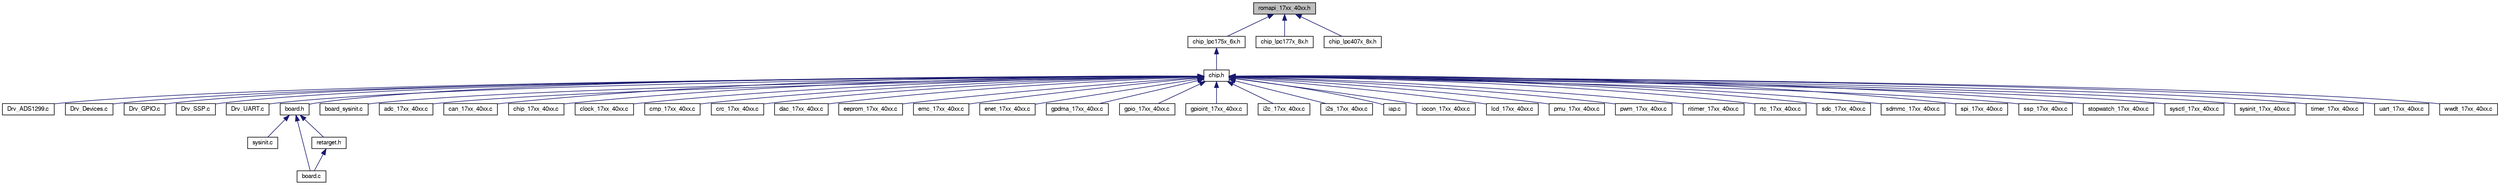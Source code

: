 digraph "romapi_17xx_40xx.h"
{
  edge [fontname="FreeSans",fontsize="10",labelfontname="FreeSans",labelfontsize="10"];
  node [fontname="FreeSans",fontsize="10",shape=record];
  Node1 [label="romapi_17xx_40xx.h",height=0.2,width=0.4,color="black", fillcolor="grey75", style="filled", fontcolor="black"];
  Node1 -> Node2 [dir="back",color="midnightblue",fontsize="10",style="solid"];
  Node2 [label="chip_lpc175x_6x.h",height=0.2,width=0.4,color="black", fillcolor="white", style="filled",URL="$chip__lpc175x__6x_8h.html"];
  Node2 -> Node3 [dir="back",color="midnightblue",fontsize="10",style="solid"];
  Node3 [label="chip.h",height=0.2,width=0.4,color="black", fillcolor="white", style="filled",URL="$chip_8h.html"];
  Node3 -> Node4 [dir="back",color="midnightblue",fontsize="10",style="solid"];
  Node4 [label="Drv_ADS1299.c",height=0.2,width=0.4,color="black", fillcolor="white", style="filled",URL="$Drv__ADS1299_8c.html"];
  Node3 -> Node5 [dir="back",color="midnightblue",fontsize="10",style="solid"];
  Node5 [label="Drv_Devices.c",height=0.2,width=0.4,color="black", fillcolor="white", style="filled",URL="$Drv__Devices_8c.html"];
  Node3 -> Node6 [dir="back",color="midnightblue",fontsize="10",style="solid"];
  Node6 [label="Drv_GPIO.c",height=0.2,width=0.4,color="black", fillcolor="white", style="filled",URL="$Drv__GPIO_8c.html"];
  Node3 -> Node7 [dir="back",color="midnightblue",fontsize="10",style="solid"];
  Node7 [label="Drv_SSP.c",height=0.2,width=0.4,color="black", fillcolor="white", style="filled",URL="$Drv__SSP_8c.html"];
  Node3 -> Node8 [dir="back",color="midnightblue",fontsize="10",style="solid"];
  Node8 [label="Drv_UART.c",height=0.2,width=0.4,color="black", fillcolor="white", style="filled",URL="$Drv__UART_8c.html"];
  Node3 -> Node9 [dir="back",color="midnightblue",fontsize="10",style="solid"];
  Node9 [label="board.h",height=0.2,width=0.4,color="black", fillcolor="white", style="filled",URL="$board_8h.html"];
  Node9 -> Node10 [dir="back",color="midnightblue",fontsize="10",style="solid"];
  Node10 [label="sysinit.c",height=0.2,width=0.4,color="black", fillcolor="white", style="filled",URL="$sysinit_8c.html"];
  Node9 -> Node11 [dir="back",color="midnightblue",fontsize="10",style="solid"];
  Node11 [label="board.c",height=0.2,width=0.4,color="black", fillcolor="white", style="filled",URL="$board_8c.html"];
  Node9 -> Node12 [dir="back",color="midnightblue",fontsize="10",style="solid"];
  Node12 [label="retarget.h",height=0.2,width=0.4,color="black", fillcolor="white", style="filled",URL="$retarget_8h.html"];
  Node12 -> Node11 [dir="back",color="midnightblue",fontsize="10",style="solid"];
  Node3 -> Node13 [dir="back",color="midnightblue",fontsize="10",style="solid"];
  Node13 [label="board_sysinit.c",height=0.2,width=0.4,color="black", fillcolor="white", style="filled",URL="$board__sysinit_8c.html"];
  Node3 -> Node14 [dir="back",color="midnightblue",fontsize="10",style="solid"];
  Node14 [label="adc_17xx_40xx.c",height=0.2,width=0.4,color="black", fillcolor="white", style="filled",URL="$adc__17xx__40xx_8c.html"];
  Node3 -> Node15 [dir="back",color="midnightblue",fontsize="10",style="solid"];
  Node15 [label="can_17xx_40xx.c",height=0.2,width=0.4,color="black", fillcolor="white", style="filled",URL="$can__17xx__40xx_8c.html"];
  Node3 -> Node16 [dir="back",color="midnightblue",fontsize="10",style="solid"];
  Node16 [label="chip_17xx_40xx.c",height=0.2,width=0.4,color="black", fillcolor="white", style="filled",URL="$chip__17xx__40xx_8c.html"];
  Node3 -> Node17 [dir="back",color="midnightblue",fontsize="10",style="solid"];
  Node17 [label="clock_17xx_40xx.c",height=0.2,width=0.4,color="black", fillcolor="white", style="filled",URL="$clock__17xx__40xx_8c.html"];
  Node3 -> Node18 [dir="back",color="midnightblue",fontsize="10",style="solid"];
  Node18 [label="cmp_17xx_40xx.c",height=0.2,width=0.4,color="black", fillcolor="white", style="filled",URL="$cmp__17xx__40xx_8c.html"];
  Node3 -> Node19 [dir="back",color="midnightblue",fontsize="10",style="solid"];
  Node19 [label="crc_17xx_40xx.c",height=0.2,width=0.4,color="black", fillcolor="white", style="filled",URL="$crc__17xx__40xx_8c.html"];
  Node3 -> Node20 [dir="back",color="midnightblue",fontsize="10",style="solid"];
  Node20 [label="dac_17xx_40xx.c",height=0.2,width=0.4,color="black", fillcolor="white", style="filled",URL="$dac__17xx__40xx_8c.html"];
  Node3 -> Node21 [dir="back",color="midnightblue",fontsize="10",style="solid"];
  Node21 [label="eeprom_17xx_40xx.c",height=0.2,width=0.4,color="black", fillcolor="white", style="filled",URL="$eeprom__17xx__40xx_8c.html"];
  Node3 -> Node22 [dir="back",color="midnightblue",fontsize="10",style="solid"];
  Node22 [label="emc_17xx_40xx.c",height=0.2,width=0.4,color="black", fillcolor="white", style="filled",URL="$emc__17xx__40xx_8c.html"];
  Node3 -> Node23 [dir="back",color="midnightblue",fontsize="10",style="solid"];
  Node23 [label="enet_17xx_40xx.c",height=0.2,width=0.4,color="black", fillcolor="white", style="filled",URL="$enet__17xx__40xx_8c.html"];
  Node3 -> Node24 [dir="back",color="midnightblue",fontsize="10",style="solid"];
  Node24 [label="gpdma_17xx_40xx.c",height=0.2,width=0.4,color="black", fillcolor="white", style="filled",URL="$gpdma__17xx__40xx_8c.html"];
  Node3 -> Node25 [dir="back",color="midnightblue",fontsize="10",style="solid"];
  Node25 [label="gpio_17xx_40xx.c",height=0.2,width=0.4,color="black", fillcolor="white", style="filled",URL="$gpio__17xx__40xx_8c.html"];
  Node3 -> Node26 [dir="back",color="midnightblue",fontsize="10",style="solid"];
  Node26 [label="gpioint_17xx_40xx.c",height=0.2,width=0.4,color="black", fillcolor="white", style="filled",URL="$gpioint__17xx__40xx_8c.html"];
  Node3 -> Node27 [dir="back",color="midnightblue",fontsize="10",style="solid"];
  Node27 [label="i2c_17xx_40xx.c",height=0.2,width=0.4,color="black", fillcolor="white", style="filled",URL="$i2c__17xx__40xx_8c.html"];
  Node3 -> Node28 [dir="back",color="midnightblue",fontsize="10",style="solid"];
  Node28 [label="i2s_17xx_40xx.c",height=0.2,width=0.4,color="black", fillcolor="white", style="filled",URL="$i2s__17xx__40xx_8c.html"];
  Node3 -> Node29 [dir="back",color="midnightblue",fontsize="10",style="solid"];
  Node29 [label="iap.c",height=0.2,width=0.4,color="black", fillcolor="white", style="filled",URL="$iap_8c.html"];
  Node3 -> Node30 [dir="back",color="midnightblue",fontsize="10",style="solid"];
  Node30 [label="iocon_17xx_40xx.c",height=0.2,width=0.4,color="black", fillcolor="white", style="filled",URL="$iocon__17xx__40xx_8c.html"];
  Node3 -> Node31 [dir="back",color="midnightblue",fontsize="10",style="solid"];
  Node31 [label="lcd_17xx_40xx.c",height=0.2,width=0.4,color="black", fillcolor="white", style="filled",URL="$lcd__17xx__40xx_8c.html"];
  Node3 -> Node32 [dir="back",color="midnightblue",fontsize="10",style="solid"];
  Node32 [label="pmu_17xx_40xx.c",height=0.2,width=0.4,color="black", fillcolor="white", style="filled",URL="$pmu__17xx__40xx_8c.html"];
  Node3 -> Node33 [dir="back",color="midnightblue",fontsize="10",style="solid"];
  Node33 [label="pwm_17xx_40xx.c",height=0.2,width=0.4,color="black", fillcolor="white", style="filled",URL="$pwm__17xx__40xx_8c.html"];
  Node3 -> Node34 [dir="back",color="midnightblue",fontsize="10",style="solid"];
  Node34 [label="ritimer_17xx_40xx.c",height=0.2,width=0.4,color="black", fillcolor="white", style="filled",URL="$ritimer__17xx__40xx_8c.html"];
  Node3 -> Node35 [dir="back",color="midnightblue",fontsize="10",style="solid"];
  Node35 [label="rtc_17xx_40xx.c",height=0.2,width=0.4,color="black", fillcolor="white", style="filled",URL="$rtc__17xx__40xx_8c.html"];
  Node3 -> Node36 [dir="back",color="midnightblue",fontsize="10",style="solid"];
  Node36 [label="sdc_17xx_40xx.c",height=0.2,width=0.4,color="black", fillcolor="white", style="filled",URL="$sdc__17xx__40xx_8c.html"];
  Node3 -> Node37 [dir="back",color="midnightblue",fontsize="10",style="solid"];
  Node37 [label="sdmmc_17xx_40xx.c",height=0.2,width=0.4,color="black", fillcolor="white", style="filled",URL="$sdmmc__17xx__40xx_8c.html"];
  Node3 -> Node38 [dir="back",color="midnightblue",fontsize="10",style="solid"];
  Node38 [label="spi_17xx_40xx.c",height=0.2,width=0.4,color="black", fillcolor="white", style="filled",URL="$spi__17xx__40xx_8c.html"];
  Node3 -> Node39 [dir="back",color="midnightblue",fontsize="10",style="solid"];
  Node39 [label="ssp_17xx_40xx.c",height=0.2,width=0.4,color="black", fillcolor="white", style="filled",URL="$ssp__17xx__40xx_8c.html"];
  Node3 -> Node40 [dir="back",color="midnightblue",fontsize="10",style="solid"];
  Node40 [label="stopwatch_17xx_40xx.c",height=0.2,width=0.4,color="black", fillcolor="white", style="filled",URL="$stopwatch__17xx__40xx_8c.html"];
  Node3 -> Node41 [dir="back",color="midnightblue",fontsize="10",style="solid"];
  Node41 [label="sysctl_17xx_40xx.c",height=0.2,width=0.4,color="black", fillcolor="white", style="filled",URL="$sysctl__17xx__40xx_8c.html"];
  Node3 -> Node42 [dir="back",color="midnightblue",fontsize="10",style="solid"];
  Node42 [label="sysinit_17xx_40xx.c",height=0.2,width=0.4,color="black", fillcolor="white", style="filled",URL="$sysinit__17xx__40xx_8c.html"];
  Node3 -> Node43 [dir="back",color="midnightblue",fontsize="10",style="solid"];
  Node43 [label="timer_17xx_40xx.c",height=0.2,width=0.4,color="black", fillcolor="white", style="filled",URL="$timer__17xx__40xx_8c.html"];
  Node3 -> Node44 [dir="back",color="midnightblue",fontsize="10",style="solid"];
  Node44 [label="uart_17xx_40xx.c",height=0.2,width=0.4,color="black", fillcolor="white", style="filled",URL="$uart__17xx__40xx_8c.html"];
  Node3 -> Node45 [dir="back",color="midnightblue",fontsize="10",style="solid"];
  Node45 [label="wwdt_17xx_40xx.c",height=0.2,width=0.4,color="black", fillcolor="white", style="filled",URL="$wwdt__17xx__40xx_8c.html"];
  Node1 -> Node46 [dir="back",color="midnightblue",fontsize="10",style="solid"];
  Node46 [label="chip_lpc177x_8x.h",height=0.2,width=0.4,color="black", fillcolor="white", style="filled",URL="$chip__lpc177x__8x_8h.html"];
  Node1 -> Node47 [dir="back",color="midnightblue",fontsize="10",style="solid"];
  Node47 [label="chip_lpc407x_8x.h",height=0.2,width=0.4,color="black", fillcolor="white", style="filled",URL="$chip__lpc407x__8x_8h.html"];
}
